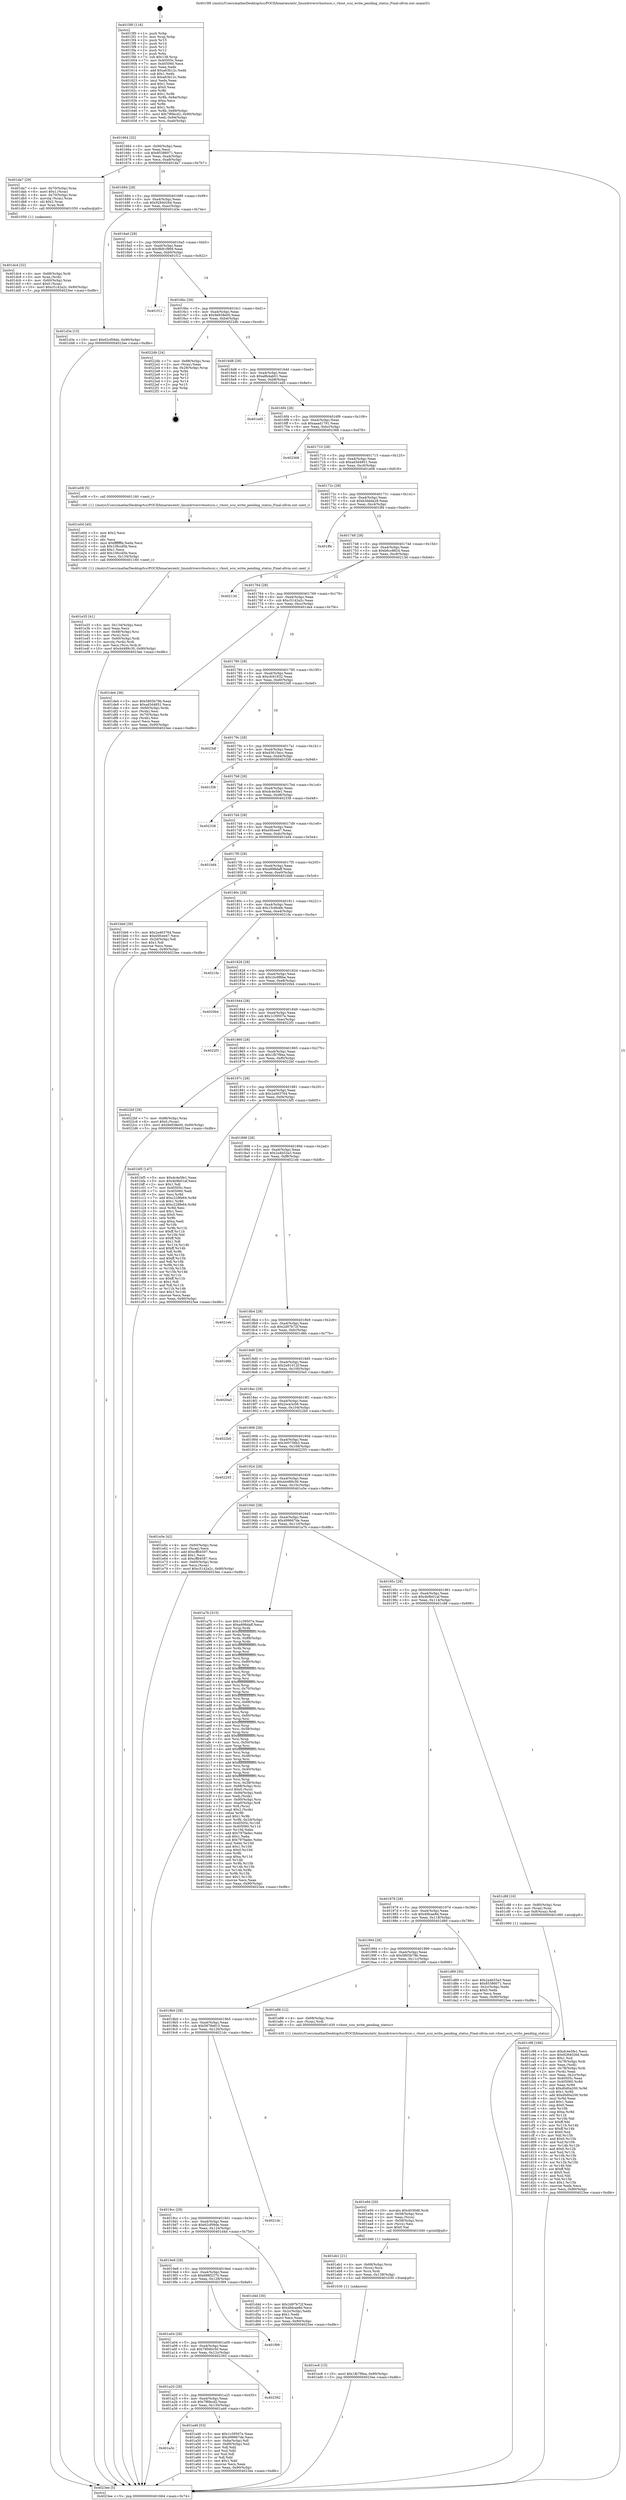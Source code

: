 digraph "0x4015f0" {
  label = "0x4015f0 (/mnt/c/Users/mathe/Desktop/tcc/POCII/binaries/extr_linuxdriversvhostscsi.c_vhost_scsi_write_pending_status_Final-ollvm.out::main(0))"
  labelloc = "t"
  node[shape=record]

  Entry [label="",width=0.3,height=0.3,shape=circle,fillcolor=black,style=filled]
  "0x401664" [label="{
     0x401664 [32]\l
     | [instrs]\l
     &nbsp;&nbsp;0x401664 \<+6\>: mov -0x90(%rbp),%eax\l
     &nbsp;&nbsp;0x40166a \<+2\>: mov %eax,%ecx\l
     &nbsp;&nbsp;0x40166c \<+6\>: sub $0x85386071,%ecx\l
     &nbsp;&nbsp;0x401672 \<+6\>: mov %eax,-0xa4(%rbp)\l
     &nbsp;&nbsp;0x401678 \<+6\>: mov %ecx,-0xa8(%rbp)\l
     &nbsp;&nbsp;0x40167e \<+6\>: je 0000000000401da7 \<main+0x7b7\>\l
  }"]
  "0x401da7" [label="{
     0x401da7 [29]\l
     | [instrs]\l
     &nbsp;&nbsp;0x401da7 \<+4\>: mov -0x70(%rbp),%rax\l
     &nbsp;&nbsp;0x401dab \<+6\>: movl $0x1,(%rax)\l
     &nbsp;&nbsp;0x401db1 \<+4\>: mov -0x70(%rbp),%rax\l
     &nbsp;&nbsp;0x401db5 \<+3\>: movslq (%rax),%rax\l
     &nbsp;&nbsp;0x401db8 \<+4\>: shl $0x2,%rax\l
     &nbsp;&nbsp;0x401dbc \<+3\>: mov %rax,%rdi\l
     &nbsp;&nbsp;0x401dbf \<+5\>: call 0000000000401050 \<malloc@plt\>\l
     | [calls]\l
     &nbsp;&nbsp;0x401050 \{1\} (unknown)\l
  }"]
  "0x401684" [label="{
     0x401684 [28]\l
     | [instrs]\l
     &nbsp;&nbsp;0x401684 \<+5\>: jmp 0000000000401689 \<main+0x99\>\l
     &nbsp;&nbsp;0x401689 \<+6\>: mov -0xa4(%rbp),%eax\l
     &nbsp;&nbsp;0x40168f \<+5\>: sub $0x9284026d,%eax\l
     &nbsp;&nbsp;0x401694 \<+6\>: mov %eax,-0xac(%rbp)\l
     &nbsp;&nbsp;0x40169a \<+6\>: je 0000000000401d3e \<main+0x74e\>\l
  }"]
  Exit [label="",width=0.3,height=0.3,shape=circle,fillcolor=black,style=filled,peripheries=2]
  "0x401d3e" [label="{
     0x401d3e [15]\l
     | [instrs]\l
     &nbsp;&nbsp;0x401d3e \<+10\>: movl $0x62cf09de,-0x90(%rbp)\l
     &nbsp;&nbsp;0x401d48 \<+5\>: jmp 00000000004023ee \<main+0xdfe\>\l
  }"]
  "0x4016a0" [label="{
     0x4016a0 [28]\l
     | [instrs]\l
     &nbsp;&nbsp;0x4016a0 \<+5\>: jmp 00000000004016a5 \<main+0xb5\>\l
     &nbsp;&nbsp;0x4016a5 \<+6\>: mov -0xa4(%rbp),%eax\l
     &nbsp;&nbsp;0x4016ab \<+5\>: sub $0x9b91f969,%eax\l
     &nbsp;&nbsp;0x4016b0 \<+6\>: mov %eax,-0xb0(%rbp)\l
     &nbsp;&nbsp;0x4016b6 \<+6\>: je 0000000000401f12 \<main+0x922\>\l
  }"]
  "0x401ec6" [label="{
     0x401ec6 [15]\l
     | [instrs]\l
     &nbsp;&nbsp;0x401ec6 \<+10\>: movl $0x1fb7f9ea,-0x90(%rbp)\l
     &nbsp;&nbsp;0x401ed0 \<+5\>: jmp 00000000004023ee \<main+0xdfe\>\l
  }"]
  "0x401f12" [label="{
     0x401f12\l
  }", style=dashed]
  "0x4016bc" [label="{
     0x4016bc [28]\l
     | [instrs]\l
     &nbsp;&nbsp;0x4016bc \<+5\>: jmp 00000000004016c1 \<main+0xd1\>\l
     &nbsp;&nbsp;0x4016c1 \<+6\>: mov -0xa4(%rbp),%eax\l
     &nbsp;&nbsp;0x4016c7 \<+5\>: sub $0x9e938e00,%eax\l
     &nbsp;&nbsp;0x4016cc \<+6\>: mov %eax,-0xb4(%rbp)\l
     &nbsp;&nbsp;0x4016d2 \<+6\>: je 00000000004022db \<main+0xceb\>\l
  }"]
  "0x401eb1" [label="{
     0x401eb1 [21]\l
     | [instrs]\l
     &nbsp;&nbsp;0x401eb1 \<+4\>: mov -0x68(%rbp),%rcx\l
     &nbsp;&nbsp;0x401eb5 \<+3\>: mov (%rcx),%rcx\l
     &nbsp;&nbsp;0x401eb8 \<+3\>: mov %rcx,%rdi\l
     &nbsp;&nbsp;0x401ebb \<+6\>: mov %eax,-0x138(%rbp)\l
     &nbsp;&nbsp;0x401ec1 \<+5\>: call 0000000000401030 \<free@plt\>\l
     | [calls]\l
     &nbsp;&nbsp;0x401030 \{1\} (unknown)\l
  }"]
  "0x4022db" [label="{
     0x4022db [24]\l
     | [instrs]\l
     &nbsp;&nbsp;0x4022db \<+7\>: mov -0x88(%rbp),%rax\l
     &nbsp;&nbsp;0x4022e2 \<+2\>: mov (%rax),%eax\l
     &nbsp;&nbsp;0x4022e4 \<+4\>: lea -0x28(%rbp),%rsp\l
     &nbsp;&nbsp;0x4022e8 \<+1\>: pop %rbx\l
     &nbsp;&nbsp;0x4022e9 \<+2\>: pop %r12\l
     &nbsp;&nbsp;0x4022eb \<+2\>: pop %r13\l
     &nbsp;&nbsp;0x4022ed \<+2\>: pop %r14\l
     &nbsp;&nbsp;0x4022ef \<+2\>: pop %r15\l
     &nbsp;&nbsp;0x4022f1 \<+1\>: pop %rbp\l
     &nbsp;&nbsp;0x4022f2 \<+1\>: ret\l
  }"]
  "0x4016d8" [label="{
     0x4016d8 [28]\l
     | [instrs]\l
     &nbsp;&nbsp;0x4016d8 \<+5\>: jmp 00000000004016dd \<main+0xed\>\l
     &nbsp;&nbsp;0x4016dd \<+6\>: mov -0xa4(%rbp),%eax\l
     &nbsp;&nbsp;0x4016e3 \<+5\>: sub $0xa8b4ab01,%eax\l
     &nbsp;&nbsp;0x4016e8 \<+6\>: mov %eax,-0xb8(%rbp)\l
     &nbsp;&nbsp;0x4016ee \<+6\>: je 0000000000401ed5 \<main+0x8e5\>\l
  }"]
  "0x401e94" [label="{
     0x401e94 [29]\l
     | [instrs]\l
     &nbsp;&nbsp;0x401e94 \<+10\>: movabs $0x4030d6,%rdi\l
     &nbsp;&nbsp;0x401e9e \<+4\>: mov -0x58(%rbp),%rcx\l
     &nbsp;&nbsp;0x401ea2 \<+2\>: mov %eax,(%rcx)\l
     &nbsp;&nbsp;0x401ea4 \<+4\>: mov -0x58(%rbp),%rcx\l
     &nbsp;&nbsp;0x401ea8 \<+2\>: mov (%rcx),%esi\l
     &nbsp;&nbsp;0x401eaa \<+2\>: mov $0x0,%al\l
     &nbsp;&nbsp;0x401eac \<+5\>: call 0000000000401040 \<printf@plt\>\l
     | [calls]\l
     &nbsp;&nbsp;0x401040 \{1\} (unknown)\l
  }"]
  "0x401ed5" [label="{
     0x401ed5\l
  }", style=dashed]
  "0x4016f4" [label="{
     0x4016f4 [28]\l
     | [instrs]\l
     &nbsp;&nbsp;0x4016f4 \<+5\>: jmp 00000000004016f9 \<main+0x109\>\l
     &nbsp;&nbsp;0x4016f9 \<+6\>: mov -0xa4(%rbp),%eax\l
     &nbsp;&nbsp;0x4016ff \<+5\>: sub $0xaaad1791,%eax\l
     &nbsp;&nbsp;0x401704 \<+6\>: mov %eax,-0xbc(%rbp)\l
     &nbsp;&nbsp;0x40170a \<+6\>: je 0000000000402368 \<main+0xd78\>\l
  }"]
  "0x401e35" [label="{
     0x401e35 [41]\l
     | [instrs]\l
     &nbsp;&nbsp;0x401e35 \<+6\>: mov -0x134(%rbp),%ecx\l
     &nbsp;&nbsp;0x401e3b \<+3\>: imul %eax,%ecx\l
     &nbsp;&nbsp;0x401e3e \<+4\>: mov -0x68(%rbp),%rsi\l
     &nbsp;&nbsp;0x401e42 \<+3\>: mov (%rsi),%rsi\l
     &nbsp;&nbsp;0x401e45 \<+4\>: mov -0x60(%rbp),%rdi\l
     &nbsp;&nbsp;0x401e49 \<+3\>: movslq (%rdi),%rdi\l
     &nbsp;&nbsp;0x401e4c \<+3\>: mov %ecx,(%rsi,%rdi,4)\l
     &nbsp;&nbsp;0x401e4f \<+10\>: movl $0x44489c30,-0x90(%rbp)\l
     &nbsp;&nbsp;0x401e59 \<+5\>: jmp 00000000004023ee \<main+0xdfe\>\l
  }"]
  "0x402368" [label="{
     0x402368\l
  }", style=dashed]
  "0x401710" [label="{
     0x401710 [28]\l
     | [instrs]\l
     &nbsp;&nbsp;0x401710 \<+5\>: jmp 0000000000401715 \<main+0x125\>\l
     &nbsp;&nbsp;0x401715 \<+6\>: mov -0xa4(%rbp),%eax\l
     &nbsp;&nbsp;0x40171b \<+5\>: sub $0xad3d4851,%eax\l
     &nbsp;&nbsp;0x401720 \<+6\>: mov %eax,-0xc0(%rbp)\l
     &nbsp;&nbsp;0x401726 \<+6\>: je 0000000000401e08 \<main+0x818\>\l
  }"]
  "0x401e0d" [label="{
     0x401e0d [40]\l
     | [instrs]\l
     &nbsp;&nbsp;0x401e0d \<+5\>: mov $0x2,%ecx\l
     &nbsp;&nbsp;0x401e12 \<+1\>: cltd\l
     &nbsp;&nbsp;0x401e13 \<+2\>: idiv %ecx\l
     &nbsp;&nbsp;0x401e15 \<+6\>: imul $0xfffffffe,%edx,%ecx\l
     &nbsp;&nbsp;0x401e1b \<+6\>: sub $0x10fccd5b,%ecx\l
     &nbsp;&nbsp;0x401e21 \<+3\>: add $0x1,%ecx\l
     &nbsp;&nbsp;0x401e24 \<+6\>: add $0x10fccd5b,%ecx\l
     &nbsp;&nbsp;0x401e2a \<+6\>: mov %ecx,-0x134(%rbp)\l
     &nbsp;&nbsp;0x401e30 \<+5\>: call 0000000000401160 \<next_i\>\l
     | [calls]\l
     &nbsp;&nbsp;0x401160 \{1\} (/mnt/c/Users/mathe/Desktop/tcc/POCII/binaries/extr_linuxdriversvhostscsi.c_vhost_scsi_write_pending_status_Final-ollvm.out::next_i)\l
  }"]
  "0x401e08" [label="{
     0x401e08 [5]\l
     | [instrs]\l
     &nbsp;&nbsp;0x401e08 \<+5\>: call 0000000000401160 \<next_i\>\l
     | [calls]\l
     &nbsp;&nbsp;0x401160 \{1\} (/mnt/c/Users/mathe/Desktop/tcc/POCII/binaries/extr_linuxdriversvhostscsi.c_vhost_scsi_write_pending_status_Final-ollvm.out::next_i)\l
  }"]
  "0x40172c" [label="{
     0x40172c [28]\l
     | [instrs]\l
     &nbsp;&nbsp;0x40172c \<+5\>: jmp 0000000000401731 \<main+0x141\>\l
     &nbsp;&nbsp;0x401731 \<+6\>: mov -0xa4(%rbp),%eax\l
     &nbsp;&nbsp;0x401737 \<+5\>: sub $0xb3ddda28,%eax\l
     &nbsp;&nbsp;0x40173c \<+6\>: mov %eax,-0xc4(%rbp)\l
     &nbsp;&nbsp;0x401742 \<+6\>: je 0000000000401ff4 \<main+0xa04\>\l
  }"]
  "0x401dc4" [label="{
     0x401dc4 [32]\l
     | [instrs]\l
     &nbsp;&nbsp;0x401dc4 \<+4\>: mov -0x68(%rbp),%rdi\l
     &nbsp;&nbsp;0x401dc8 \<+3\>: mov %rax,(%rdi)\l
     &nbsp;&nbsp;0x401dcb \<+4\>: mov -0x60(%rbp),%rax\l
     &nbsp;&nbsp;0x401dcf \<+6\>: movl $0x0,(%rax)\l
     &nbsp;&nbsp;0x401dd5 \<+10\>: movl $0xc5142a2c,-0x90(%rbp)\l
     &nbsp;&nbsp;0x401ddf \<+5\>: jmp 00000000004023ee \<main+0xdfe\>\l
  }"]
  "0x401ff4" [label="{
     0x401ff4\l
  }", style=dashed]
  "0x401748" [label="{
     0x401748 [28]\l
     | [instrs]\l
     &nbsp;&nbsp;0x401748 \<+5\>: jmp 000000000040174d \<main+0x15d\>\l
     &nbsp;&nbsp;0x40174d \<+6\>: mov -0xa4(%rbp),%eax\l
     &nbsp;&nbsp;0x401753 \<+5\>: sub $0xb6cc8824,%eax\l
     &nbsp;&nbsp;0x401758 \<+6\>: mov %eax,-0xc8(%rbp)\l
     &nbsp;&nbsp;0x40175e \<+6\>: je 000000000040213d \<main+0xb4d\>\l
  }"]
  "0x401c98" [label="{
     0x401c98 [166]\l
     | [instrs]\l
     &nbsp;&nbsp;0x401c98 \<+5\>: mov $0xdc4e5fe1,%ecx\l
     &nbsp;&nbsp;0x401c9d \<+5\>: mov $0x9284026d,%edx\l
     &nbsp;&nbsp;0x401ca2 \<+3\>: mov $0x1,%sil\l
     &nbsp;&nbsp;0x401ca5 \<+4\>: mov -0x78(%rbp),%rdi\l
     &nbsp;&nbsp;0x401ca9 \<+2\>: mov %eax,(%rdi)\l
     &nbsp;&nbsp;0x401cab \<+4\>: mov -0x78(%rbp),%rdi\l
     &nbsp;&nbsp;0x401caf \<+2\>: mov (%rdi),%eax\l
     &nbsp;&nbsp;0x401cb1 \<+3\>: mov %eax,-0x2c(%rbp)\l
     &nbsp;&nbsp;0x401cb4 \<+7\>: mov 0x40505c,%eax\l
     &nbsp;&nbsp;0x401cbb \<+8\>: mov 0x405060,%r8d\l
     &nbsp;&nbsp;0x401cc3 \<+3\>: mov %eax,%r9d\l
     &nbsp;&nbsp;0x401cc6 \<+7\>: sub $0xd0d0a200,%r9d\l
     &nbsp;&nbsp;0x401ccd \<+4\>: sub $0x1,%r9d\l
     &nbsp;&nbsp;0x401cd1 \<+7\>: add $0xd0d0a200,%r9d\l
     &nbsp;&nbsp;0x401cd8 \<+4\>: imul %r9d,%eax\l
     &nbsp;&nbsp;0x401cdc \<+3\>: and $0x1,%eax\l
     &nbsp;&nbsp;0x401cdf \<+3\>: cmp $0x0,%eax\l
     &nbsp;&nbsp;0x401ce2 \<+4\>: sete %r10b\l
     &nbsp;&nbsp;0x401ce6 \<+4\>: cmp $0xa,%r8d\l
     &nbsp;&nbsp;0x401cea \<+4\>: setl %r11b\l
     &nbsp;&nbsp;0x401cee \<+3\>: mov %r10b,%bl\l
     &nbsp;&nbsp;0x401cf1 \<+3\>: xor $0xff,%bl\l
     &nbsp;&nbsp;0x401cf4 \<+3\>: mov %r11b,%r14b\l
     &nbsp;&nbsp;0x401cf7 \<+4\>: xor $0xff,%r14b\l
     &nbsp;&nbsp;0x401cfb \<+4\>: xor $0x0,%sil\l
     &nbsp;&nbsp;0x401cff \<+3\>: mov %bl,%r15b\l
     &nbsp;&nbsp;0x401d02 \<+4\>: and $0x0,%r15b\l
     &nbsp;&nbsp;0x401d06 \<+3\>: and %sil,%r10b\l
     &nbsp;&nbsp;0x401d09 \<+3\>: mov %r14b,%r12b\l
     &nbsp;&nbsp;0x401d0c \<+4\>: and $0x0,%r12b\l
     &nbsp;&nbsp;0x401d10 \<+3\>: and %sil,%r11b\l
     &nbsp;&nbsp;0x401d13 \<+3\>: or %r10b,%r15b\l
     &nbsp;&nbsp;0x401d16 \<+3\>: or %r11b,%r12b\l
     &nbsp;&nbsp;0x401d19 \<+3\>: xor %r12b,%r15b\l
     &nbsp;&nbsp;0x401d1c \<+3\>: or %r14b,%bl\l
     &nbsp;&nbsp;0x401d1f \<+3\>: xor $0xff,%bl\l
     &nbsp;&nbsp;0x401d22 \<+4\>: or $0x0,%sil\l
     &nbsp;&nbsp;0x401d26 \<+3\>: and %sil,%bl\l
     &nbsp;&nbsp;0x401d29 \<+3\>: or %bl,%r15b\l
     &nbsp;&nbsp;0x401d2c \<+4\>: test $0x1,%r15b\l
     &nbsp;&nbsp;0x401d30 \<+3\>: cmovne %edx,%ecx\l
     &nbsp;&nbsp;0x401d33 \<+6\>: mov %ecx,-0x90(%rbp)\l
     &nbsp;&nbsp;0x401d39 \<+5\>: jmp 00000000004023ee \<main+0xdfe\>\l
  }"]
  "0x40213d" [label="{
     0x40213d\l
  }", style=dashed]
  "0x401764" [label="{
     0x401764 [28]\l
     | [instrs]\l
     &nbsp;&nbsp;0x401764 \<+5\>: jmp 0000000000401769 \<main+0x179\>\l
     &nbsp;&nbsp;0x401769 \<+6\>: mov -0xa4(%rbp),%eax\l
     &nbsp;&nbsp;0x40176f \<+5\>: sub $0xc5142a2c,%eax\l
     &nbsp;&nbsp;0x401774 \<+6\>: mov %eax,-0xcc(%rbp)\l
     &nbsp;&nbsp;0x40177a \<+6\>: je 0000000000401de4 \<main+0x7f4\>\l
  }"]
  "0x4015f0" [label="{
     0x4015f0 [116]\l
     | [instrs]\l
     &nbsp;&nbsp;0x4015f0 \<+1\>: push %rbp\l
     &nbsp;&nbsp;0x4015f1 \<+3\>: mov %rsp,%rbp\l
     &nbsp;&nbsp;0x4015f4 \<+2\>: push %r15\l
     &nbsp;&nbsp;0x4015f6 \<+2\>: push %r14\l
     &nbsp;&nbsp;0x4015f8 \<+2\>: push %r13\l
     &nbsp;&nbsp;0x4015fa \<+2\>: push %r12\l
     &nbsp;&nbsp;0x4015fc \<+1\>: push %rbx\l
     &nbsp;&nbsp;0x4015fd \<+7\>: sub $0x138,%rsp\l
     &nbsp;&nbsp;0x401604 \<+7\>: mov 0x40505c,%eax\l
     &nbsp;&nbsp;0x40160b \<+7\>: mov 0x405060,%ecx\l
     &nbsp;&nbsp;0x401612 \<+2\>: mov %eax,%edx\l
     &nbsp;&nbsp;0x401614 \<+6\>: add $0xa63b12c,%edx\l
     &nbsp;&nbsp;0x40161a \<+3\>: sub $0x1,%edx\l
     &nbsp;&nbsp;0x40161d \<+6\>: sub $0xa63b12c,%edx\l
     &nbsp;&nbsp;0x401623 \<+3\>: imul %edx,%eax\l
     &nbsp;&nbsp;0x401626 \<+3\>: and $0x1,%eax\l
     &nbsp;&nbsp;0x401629 \<+3\>: cmp $0x0,%eax\l
     &nbsp;&nbsp;0x40162c \<+4\>: sete %r8b\l
     &nbsp;&nbsp;0x401630 \<+4\>: and $0x1,%r8b\l
     &nbsp;&nbsp;0x401634 \<+7\>: mov %r8b,-0x8a(%rbp)\l
     &nbsp;&nbsp;0x40163b \<+3\>: cmp $0xa,%ecx\l
     &nbsp;&nbsp;0x40163e \<+4\>: setl %r8b\l
     &nbsp;&nbsp;0x401642 \<+4\>: and $0x1,%r8b\l
     &nbsp;&nbsp;0x401646 \<+7\>: mov %r8b,-0x89(%rbp)\l
     &nbsp;&nbsp;0x40164d \<+10\>: movl $0x7f6fecd2,-0x90(%rbp)\l
     &nbsp;&nbsp;0x401657 \<+6\>: mov %edi,-0x94(%rbp)\l
     &nbsp;&nbsp;0x40165d \<+7\>: mov %rsi,-0xa0(%rbp)\l
  }"]
  "0x401de4" [label="{
     0x401de4 [36]\l
     | [instrs]\l
     &nbsp;&nbsp;0x401de4 \<+5\>: mov $0x5805b79b,%eax\l
     &nbsp;&nbsp;0x401de9 \<+5\>: mov $0xad3d4851,%ecx\l
     &nbsp;&nbsp;0x401dee \<+4\>: mov -0x60(%rbp),%rdx\l
     &nbsp;&nbsp;0x401df2 \<+2\>: mov (%rdx),%esi\l
     &nbsp;&nbsp;0x401df4 \<+4\>: mov -0x70(%rbp),%rdx\l
     &nbsp;&nbsp;0x401df8 \<+2\>: cmp (%rdx),%esi\l
     &nbsp;&nbsp;0x401dfa \<+3\>: cmovl %ecx,%eax\l
     &nbsp;&nbsp;0x401dfd \<+6\>: mov %eax,-0x90(%rbp)\l
     &nbsp;&nbsp;0x401e03 \<+5\>: jmp 00000000004023ee \<main+0xdfe\>\l
  }"]
  "0x401780" [label="{
     0x401780 [28]\l
     | [instrs]\l
     &nbsp;&nbsp;0x401780 \<+5\>: jmp 0000000000401785 \<main+0x195\>\l
     &nbsp;&nbsp;0x401785 \<+6\>: mov -0xa4(%rbp),%eax\l
     &nbsp;&nbsp;0x40178b \<+5\>: sub $0xcfc61932,%eax\l
     &nbsp;&nbsp;0x401790 \<+6\>: mov %eax,-0xd0(%rbp)\l
     &nbsp;&nbsp;0x401796 \<+6\>: je 00000000004023df \<main+0xdef\>\l
  }"]
  "0x4023ee" [label="{
     0x4023ee [5]\l
     | [instrs]\l
     &nbsp;&nbsp;0x4023ee \<+5\>: jmp 0000000000401664 \<main+0x74\>\l
  }"]
  "0x4023df" [label="{
     0x4023df\l
  }", style=dashed]
  "0x40179c" [label="{
     0x40179c [28]\l
     | [instrs]\l
     &nbsp;&nbsp;0x40179c \<+5\>: jmp 00000000004017a1 \<main+0x1b1\>\l
     &nbsp;&nbsp;0x4017a1 \<+6\>: mov -0xa4(%rbp),%eax\l
     &nbsp;&nbsp;0x4017a7 \<+5\>: sub $0xd3615ecc,%eax\l
     &nbsp;&nbsp;0x4017ac \<+6\>: mov %eax,-0xd4(%rbp)\l
     &nbsp;&nbsp;0x4017b2 \<+6\>: je 0000000000401f36 \<main+0x946\>\l
  }"]
  "0x401a3c" [label="{
     0x401a3c\l
  }", style=dashed]
  "0x401f36" [label="{
     0x401f36\l
  }", style=dashed]
  "0x4017b8" [label="{
     0x4017b8 [28]\l
     | [instrs]\l
     &nbsp;&nbsp;0x4017b8 \<+5\>: jmp 00000000004017bd \<main+0x1cd\>\l
     &nbsp;&nbsp;0x4017bd \<+6\>: mov -0xa4(%rbp),%eax\l
     &nbsp;&nbsp;0x4017c3 \<+5\>: sub $0xdc4e5fe1,%eax\l
     &nbsp;&nbsp;0x4017c8 \<+6\>: mov %eax,-0xd8(%rbp)\l
     &nbsp;&nbsp;0x4017ce \<+6\>: je 0000000000402338 \<main+0xd48\>\l
  }"]
  "0x401a46" [label="{
     0x401a46 [53]\l
     | [instrs]\l
     &nbsp;&nbsp;0x401a46 \<+5\>: mov $0x1c39507e,%eax\l
     &nbsp;&nbsp;0x401a4b \<+5\>: mov $0x499667de,%ecx\l
     &nbsp;&nbsp;0x401a50 \<+6\>: mov -0x8a(%rbp),%dl\l
     &nbsp;&nbsp;0x401a56 \<+7\>: mov -0x89(%rbp),%sil\l
     &nbsp;&nbsp;0x401a5d \<+3\>: mov %dl,%dil\l
     &nbsp;&nbsp;0x401a60 \<+3\>: and %sil,%dil\l
     &nbsp;&nbsp;0x401a63 \<+3\>: xor %sil,%dl\l
     &nbsp;&nbsp;0x401a66 \<+3\>: or %dl,%dil\l
     &nbsp;&nbsp;0x401a69 \<+4\>: test $0x1,%dil\l
     &nbsp;&nbsp;0x401a6d \<+3\>: cmovne %ecx,%eax\l
     &nbsp;&nbsp;0x401a70 \<+6\>: mov %eax,-0x90(%rbp)\l
     &nbsp;&nbsp;0x401a76 \<+5\>: jmp 00000000004023ee \<main+0xdfe\>\l
  }"]
  "0x402338" [label="{
     0x402338\l
  }", style=dashed]
  "0x4017d4" [label="{
     0x4017d4 [28]\l
     | [instrs]\l
     &nbsp;&nbsp;0x4017d4 \<+5\>: jmp 00000000004017d9 \<main+0x1e9\>\l
     &nbsp;&nbsp;0x4017d9 \<+6\>: mov -0xa4(%rbp),%eax\l
     &nbsp;&nbsp;0x4017df \<+5\>: sub $0xe5fcee47,%eax\l
     &nbsp;&nbsp;0x4017e4 \<+6\>: mov %eax,-0xdc(%rbp)\l
     &nbsp;&nbsp;0x4017ea \<+6\>: je 0000000000401bd4 \<main+0x5e4\>\l
  }"]
  "0x401a20" [label="{
     0x401a20 [28]\l
     | [instrs]\l
     &nbsp;&nbsp;0x401a20 \<+5\>: jmp 0000000000401a25 \<main+0x435\>\l
     &nbsp;&nbsp;0x401a25 \<+6\>: mov -0xa4(%rbp),%eax\l
     &nbsp;&nbsp;0x401a2b \<+5\>: sub $0x7f6fecd2,%eax\l
     &nbsp;&nbsp;0x401a30 \<+6\>: mov %eax,-0x130(%rbp)\l
     &nbsp;&nbsp;0x401a36 \<+6\>: je 0000000000401a46 \<main+0x456\>\l
  }"]
  "0x401bd4" [label="{
     0x401bd4\l
  }", style=dashed]
  "0x4017f0" [label="{
     0x4017f0 [28]\l
     | [instrs]\l
     &nbsp;&nbsp;0x4017f0 \<+5\>: jmp 00000000004017f5 \<main+0x205\>\l
     &nbsp;&nbsp;0x4017f5 \<+6\>: mov -0xa4(%rbp),%eax\l
     &nbsp;&nbsp;0x4017fb \<+5\>: sub $0xe898daff,%eax\l
     &nbsp;&nbsp;0x401800 \<+6\>: mov %eax,-0xe0(%rbp)\l
     &nbsp;&nbsp;0x401806 \<+6\>: je 0000000000401bb6 \<main+0x5c6\>\l
  }"]
  "0x402392" [label="{
     0x402392\l
  }", style=dashed]
  "0x401bb6" [label="{
     0x401bb6 [30]\l
     | [instrs]\l
     &nbsp;&nbsp;0x401bb6 \<+5\>: mov $0x2a463764,%eax\l
     &nbsp;&nbsp;0x401bbb \<+5\>: mov $0xe5fcee47,%ecx\l
     &nbsp;&nbsp;0x401bc0 \<+3\>: mov -0x2d(%rbp),%dl\l
     &nbsp;&nbsp;0x401bc3 \<+3\>: test $0x1,%dl\l
     &nbsp;&nbsp;0x401bc6 \<+3\>: cmovne %ecx,%eax\l
     &nbsp;&nbsp;0x401bc9 \<+6\>: mov %eax,-0x90(%rbp)\l
     &nbsp;&nbsp;0x401bcf \<+5\>: jmp 00000000004023ee \<main+0xdfe\>\l
  }"]
  "0x40180c" [label="{
     0x40180c [28]\l
     | [instrs]\l
     &nbsp;&nbsp;0x40180c \<+5\>: jmp 0000000000401811 \<main+0x221\>\l
     &nbsp;&nbsp;0x401811 \<+6\>: mov -0xa4(%rbp),%eax\l
     &nbsp;&nbsp;0x401817 \<+5\>: sub $0x15c6b4fe,%eax\l
     &nbsp;&nbsp;0x40181c \<+6\>: mov %eax,-0xe4(%rbp)\l
     &nbsp;&nbsp;0x401822 \<+6\>: je 00000000004021fa \<main+0xc0a\>\l
  }"]
  "0x401a04" [label="{
     0x401a04 [28]\l
     | [instrs]\l
     &nbsp;&nbsp;0x401a04 \<+5\>: jmp 0000000000401a09 \<main+0x419\>\l
     &nbsp;&nbsp;0x401a09 \<+6\>: mov -0xa4(%rbp),%eax\l
     &nbsp;&nbsp;0x401a0f \<+5\>: sub $0x790d0c50,%eax\l
     &nbsp;&nbsp;0x401a14 \<+6\>: mov %eax,-0x12c(%rbp)\l
     &nbsp;&nbsp;0x401a1a \<+6\>: je 0000000000402392 \<main+0xda2\>\l
  }"]
  "0x4021fa" [label="{
     0x4021fa\l
  }", style=dashed]
  "0x401828" [label="{
     0x401828 [28]\l
     | [instrs]\l
     &nbsp;&nbsp;0x401828 \<+5\>: jmp 000000000040182d \<main+0x23d\>\l
     &nbsp;&nbsp;0x40182d \<+6\>: mov -0xa4(%rbp),%eax\l
     &nbsp;&nbsp;0x401833 \<+5\>: sub $0x1bc9f6be,%eax\l
     &nbsp;&nbsp;0x401838 \<+6\>: mov %eax,-0xe8(%rbp)\l
     &nbsp;&nbsp;0x40183e \<+6\>: je 00000000004020b4 \<main+0xac4\>\l
  }"]
  "0x401f99" [label="{
     0x401f99\l
  }", style=dashed]
  "0x4020b4" [label="{
     0x4020b4\l
  }", style=dashed]
  "0x401844" [label="{
     0x401844 [28]\l
     | [instrs]\l
     &nbsp;&nbsp;0x401844 \<+5\>: jmp 0000000000401849 \<main+0x259\>\l
     &nbsp;&nbsp;0x401849 \<+6\>: mov -0xa4(%rbp),%eax\l
     &nbsp;&nbsp;0x40184f \<+5\>: sub $0x1c39507e,%eax\l
     &nbsp;&nbsp;0x401854 \<+6\>: mov %eax,-0xec(%rbp)\l
     &nbsp;&nbsp;0x40185a \<+6\>: je 00000000004022f3 \<main+0xd03\>\l
  }"]
  "0x4019e8" [label="{
     0x4019e8 [28]\l
     | [instrs]\l
     &nbsp;&nbsp;0x4019e8 \<+5\>: jmp 00000000004019ed \<main+0x3fd\>\l
     &nbsp;&nbsp;0x4019ed \<+6\>: mov -0xa4(%rbp),%eax\l
     &nbsp;&nbsp;0x4019f3 \<+5\>: sub $0x688f2370,%eax\l
     &nbsp;&nbsp;0x4019f8 \<+6\>: mov %eax,-0x128(%rbp)\l
     &nbsp;&nbsp;0x4019fe \<+6\>: je 0000000000401f99 \<main+0x9a9\>\l
  }"]
  "0x4022f3" [label="{
     0x4022f3\l
  }", style=dashed]
  "0x401860" [label="{
     0x401860 [28]\l
     | [instrs]\l
     &nbsp;&nbsp;0x401860 \<+5\>: jmp 0000000000401865 \<main+0x275\>\l
     &nbsp;&nbsp;0x401865 \<+6\>: mov -0xa4(%rbp),%eax\l
     &nbsp;&nbsp;0x40186b \<+5\>: sub $0x1fb7f9ea,%eax\l
     &nbsp;&nbsp;0x401870 \<+6\>: mov %eax,-0xf0(%rbp)\l
     &nbsp;&nbsp;0x401876 \<+6\>: je 00000000004022bf \<main+0xccf\>\l
  }"]
  "0x401d4d" [label="{
     0x401d4d [30]\l
     | [instrs]\l
     &nbsp;&nbsp;0x401d4d \<+5\>: mov $0x2d97b72f,%eax\l
     &nbsp;&nbsp;0x401d52 \<+5\>: mov $0x4fdcae8d,%ecx\l
     &nbsp;&nbsp;0x401d57 \<+3\>: mov -0x2c(%rbp),%edx\l
     &nbsp;&nbsp;0x401d5a \<+3\>: cmp $0x1,%edx\l
     &nbsp;&nbsp;0x401d5d \<+3\>: cmovl %ecx,%eax\l
     &nbsp;&nbsp;0x401d60 \<+6\>: mov %eax,-0x90(%rbp)\l
     &nbsp;&nbsp;0x401d66 \<+5\>: jmp 00000000004023ee \<main+0xdfe\>\l
  }"]
  "0x4022bf" [label="{
     0x4022bf [28]\l
     | [instrs]\l
     &nbsp;&nbsp;0x4022bf \<+7\>: mov -0x88(%rbp),%rax\l
     &nbsp;&nbsp;0x4022c6 \<+6\>: movl $0x0,(%rax)\l
     &nbsp;&nbsp;0x4022cc \<+10\>: movl $0x9e938e00,-0x90(%rbp)\l
     &nbsp;&nbsp;0x4022d6 \<+5\>: jmp 00000000004023ee \<main+0xdfe\>\l
  }"]
  "0x40187c" [label="{
     0x40187c [28]\l
     | [instrs]\l
     &nbsp;&nbsp;0x40187c \<+5\>: jmp 0000000000401881 \<main+0x291\>\l
     &nbsp;&nbsp;0x401881 \<+6\>: mov -0xa4(%rbp),%eax\l
     &nbsp;&nbsp;0x401887 \<+5\>: sub $0x2a463764,%eax\l
     &nbsp;&nbsp;0x40188c \<+6\>: mov %eax,-0xf4(%rbp)\l
     &nbsp;&nbsp;0x401892 \<+6\>: je 0000000000401bf5 \<main+0x605\>\l
  }"]
  "0x4019cc" [label="{
     0x4019cc [28]\l
     | [instrs]\l
     &nbsp;&nbsp;0x4019cc \<+5\>: jmp 00000000004019d1 \<main+0x3e1\>\l
     &nbsp;&nbsp;0x4019d1 \<+6\>: mov -0xa4(%rbp),%eax\l
     &nbsp;&nbsp;0x4019d7 \<+5\>: sub $0x62cf09de,%eax\l
     &nbsp;&nbsp;0x4019dc \<+6\>: mov %eax,-0x124(%rbp)\l
     &nbsp;&nbsp;0x4019e2 \<+6\>: je 0000000000401d4d \<main+0x75d\>\l
  }"]
  "0x401bf5" [label="{
     0x401bf5 [147]\l
     | [instrs]\l
     &nbsp;&nbsp;0x401bf5 \<+5\>: mov $0xdc4e5fe1,%eax\l
     &nbsp;&nbsp;0x401bfa \<+5\>: mov $0x4b9b01af,%ecx\l
     &nbsp;&nbsp;0x401bff \<+2\>: mov $0x1,%dl\l
     &nbsp;&nbsp;0x401c01 \<+7\>: mov 0x40505c,%esi\l
     &nbsp;&nbsp;0x401c08 \<+7\>: mov 0x405060,%edi\l
     &nbsp;&nbsp;0x401c0f \<+3\>: mov %esi,%r8d\l
     &nbsp;&nbsp;0x401c12 \<+7\>: add $0xc228fe64,%r8d\l
     &nbsp;&nbsp;0x401c19 \<+4\>: sub $0x1,%r8d\l
     &nbsp;&nbsp;0x401c1d \<+7\>: sub $0xc228fe64,%r8d\l
     &nbsp;&nbsp;0x401c24 \<+4\>: imul %r8d,%esi\l
     &nbsp;&nbsp;0x401c28 \<+3\>: and $0x1,%esi\l
     &nbsp;&nbsp;0x401c2b \<+3\>: cmp $0x0,%esi\l
     &nbsp;&nbsp;0x401c2e \<+4\>: sete %r9b\l
     &nbsp;&nbsp;0x401c32 \<+3\>: cmp $0xa,%edi\l
     &nbsp;&nbsp;0x401c35 \<+4\>: setl %r10b\l
     &nbsp;&nbsp;0x401c39 \<+3\>: mov %r9b,%r11b\l
     &nbsp;&nbsp;0x401c3c \<+4\>: xor $0xff,%r11b\l
     &nbsp;&nbsp;0x401c40 \<+3\>: mov %r10b,%bl\l
     &nbsp;&nbsp;0x401c43 \<+3\>: xor $0xff,%bl\l
     &nbsp;&nbsp;0x401c46 \<+3\>: xor $0x1,%dl\l
     &nbsp;&nbsp;0x401c49 \<+3\>: mov %r11b,%r14b\l
     &nbsp;&nbsp;0x401c4c \<+4\>: and $0xff,%r14b\l
     &nbsp;&nbsp;0x401c50 \<+3\>: and %dl,%r9b\l
     &nbsp;&nbsp;0x401c53 \<+3\>: mov %bl,%r15b\l
     &nbsp;&nbsp;0x401c56 \<+4\>: and $0xff,%r15b\l
     &nbsp;&nbsp;0x401c5a \<+3\>: and %dl,%r10b\l
     &nbsp;&nbsp;0x401c5d \<+3\>: or %r9b,%r14b\l
     &nbsp;&nbsp;0x401c60 \<+3\>: or %r10b,%r15b\l
     &nbsp;&nbsp;0x401c63 \<+3\>: xor %r15b,%r14b\l
     &nbsp;&nbsp;0x401c66 \<+3\>: or %bl,%r11b\l
     &nbsp;&nbsp;0x401c69 \<+4\>: xor $0xff,%r11b\l
     &nbsp;&nbsp;0x401c6d \<+3\>: or $0x1,%dl\l
     &nbsp;&nbsp;0x401c70 \<+3\>: and %dl,%r11b\l
     &nbsp;&nbsp;0x401c73 \<+3\>: or %r11b,%r14b\l
     &nbsp;&nbsp;0x401c76 \<+4\>: test $0x1,%r14b\l
     &nbsp;&nbsp;0x401c7a \<+3\>: cmovne %ecx,%eax\l
     &nbsp;&nbsp;0x401c7d \<+6\>: mov %eax,-0x90(%rbp)\l
     &nbsp;&nbsp;0x401c83 \<+5\>: jmp 00000000004023ee \<main+0xdfe\>\l
  }"]
  "0x401898" [label="{
     0x401898 [28]\l
     | [instrs]\l
     &nbsp;&nbsp;0x401898 \<+5\>: jmp 000000000040189d \<main+0x2ad\>\l
     &nbsp;&nbsp;0x40189d \<+6\>: mov -0xa4(%rbp),%eax\l
     &nbsp;&nbsp;0x4018a3 \<+5\>: sub $0x2a4b53a3,%eax\l
     &nbsp;&nbsp;0x4018a8 \<+6\>: mov %eax,-0xf8(%rbp)\l
     &nbsp;&nbsp;0x4018ae \<+6\>: je 00000000004021eb \<main+0xbfb\>\l
  }"]
  "0x4021dc" [label="{
     0x4021dc\l
  }", style=dashed]
  "0x4021eb" [label="{
     0x4021eb\l
  }", style=dashed]
  "0x4018b4" [label="{
     0x4018b4 [28]\l
     | [instrs]\l
     &nbsp;&nbsp;0x4018b4 \<+5\>: jmp 00000000004018b9 \<main+0x2c9\>\l
     &nbsp;&nbsp;0x4018b9 \<+6\>: mov -0xa4(%rbp),%eax\l
     &nbsp;&nbsp;0x4018bf \<+5\>: sub $0x2d97b72f,%eax\l
     &nbsp;&nbsp;0x4018c4 \<+6\>: mov %eax,-0xfc(%rbp)\l
     &nbsp;&nbsp;0x4018ca \<+6\>: je 0000000000401d6b \<main+0x77b\>\l
  }"]
  "0x4019b0" [label="{
     0x4019b0 [28]\l
     | [instrs]\l
     &nbsp;&nbsp;0x4019b0 \<+5\>: jmp 00000000004019b5 \<main+0x3c5\>\l
     &nbsp;&nbsp;0x4019b5 \<+6\>: mov -0xa4(%rbp),%eax\l
     &nbsp;&nbsp;0x4019bb \<+5\>: sub $0x5878e815,%eax\l
     &nbsp;&nbsp;0x4019c0 \<+6\>: mov %eax,-0x120(%rbp)\l
     &nbsp;&nbsp;0x4019c6 \<+6\>: je 00000000004021dc \<main+0xbec\>\l
  }"]
  "0x401d6b" [label="{
     0x401d6b\l
  }", style=dashed]
  "0x4018d0" [label="{
     0x4018d0 [28]\l
     | [instrs]\l
     &nbsp;&nbsp;0x4018d0 \<+5\>: jmp 00000000004018d5 \<main+0x2e5\>\l
     &nbsp;&nbsp;0x4018d5 \<+6\>: mov -0xa4(%rbp),%eax\l
     &nbsp;&nbsp;0x4018db \<+5\>: sub $0x2e91012f,%eax\l
     &nbsp;&nbsp;0x4018e0 \<+6\>: mov %eax,-0x100(%rbp)\l
     &nbsp;&nbsp;0x4018e6 \<+6\>: je 00000000004020a5 \<main+0xab5\>\l
  }"]
  "0x401e88" [label="{
     0x401e88 [12]\l
     | [instrs]\l
     &nbsp;&nbsp;0x401e88 \<+4\>: mov -0x68(%rbp),%rax\l
     &nbsp;&nbsp;0x401e8c \<+3\>: mov (%rax),%rdi\l
     &nbsp;&nbsp;0x401e8f \<+5\>: call 0000000000401430 \<vhost_scsi_write_pending_status\>\l
     | [calls]\l
     &nbsp;&nbsp;0x401430 \{1\} (/mnt/c/Users/mathe/Desktop/tcc/POCII/binaries/extr_linuxdriversvhostscsi.c_vhost_scsi_write_pending_status_Final-ollvm.out::vhost_scsi_write_pending_status)\l
  }"]
  "0x4020a5" [label="{
     0x4020a5\l
  }", style=dashed]
  "0x4018ec" [label="{
     0x4018ec [28]\l
     | [instrs]\l
     &nbsp;&nbsp;0x4018ec \<+5\>: jmp 00000000004018f1 \<main+0x301\>\l
     &nbsp;&nbsp;0x4018f1 \<+6\>: mov -0xa4(%rbp),%eax\l
     &nbsp;&nbsp;0x4018f7 \<+5\>: sub $0x2ece3c06,%eax\l
     &nbsp;&nbsp;0x4018fc \<+6\>: mov %eax,-0x104(%rbp)\l
     &nbsp;&nbsp;0x401902 \<+6\>: je 00000000004022b0 \<main+0xcc0\>\l
  }"]
  "0x401994" [label="{
     0x401994 [28]\l
     | [instrs]\l
     &nbsp;&nbsp;0x401994 \<+5\>: jmp 0000000000401999 \<main+0x3a9\>\l
     &nbsp;&nbsp;0x401999 \<+6\>: mov -0xa4(%rbp),%eax\l
     &nbsp;&nbsp;0x40199f \<+5\>: sub $0x5805b79b,%eax\l
     &nbsp;&nbsp;0x4019a4 \<+6\>: mov %eax,-0x11c(%rbp)\l
     &nbsp;&nbsp;0x4019aa \<+6\>: je 0000000000401e88 \<main+0x898\>\l
  }"]
  "0x4022b0" [label="{
     0x4022b0\l
  }", style=dashed]
  "0x401908" [label="{
     0x401908 [28]\l
     | [instrs]\l
     &nbsp;&nbsp;0x401908 \<+5\>: jmp 000000000040190d \<main+0x31d\>\l
     &nbsp;&nbsp;0x40190d \<+6\>: mov -0xa4(%rbp),%eax\l
     &nbsp;&nbsp;0x401913 \<+5\>: sub $0x300756b3,%eax\l
     &nbsp;&nbsp;0x401918 \<+6\>: mov %eax,-0x108(%rbp)\l
     &nbsp;&nbsp;0x40191e \<+6\>: je 0000000000402255 \<main+0xc65\>\l
  }"]
  "0x401d89" [label="{
     0x401d89 [30]\l
     | [instrs]\l
     &nbsp;&nbsp;0x401d89 \<+5\>: mov $0x2a4b53a3,%eax\l
     &nbsp;&nbsp;0x401d8e \<+5\>: mov $0x85386071,%ecx\l
     &nbsp;&nbsp;0x401d93 \<+3\>: mov -0x2c(%rbp),%edx\l
     &nbsp;&nbsp;0x401d96 \<+3\>: cmp $0x0,%edx\l
     &nbsp;&nbsp;0x401d99 \<+3\>: cmove %ecx,%eax\l
     &nbsp;&nbsp;0x401d9c \<+6\>: mov %eax,-0x90(%rbp)\l
     &nbsp;&nbsp;0x401da2 \<+5\>: jmp 00000000004023ee \<main+0xdfe\>\l
  }"]
  "0x402255" [label="{
     0x402255\l
  }", style=dashed]
  "0x401924" [label="{
     0x401924 [28]\l
     | [instrs]\l
     &nbsp;&nbsp;0x401924 \<+5\>: jmp 0000000000401929 \<main+0x339\>\l
     &nbsp;&nbsp;0x401929 \<+6\>: mov -0xa4(%rbp),%eax\l
     &nbsp;&nbsp;0x40192f \<+5\>: sub $0x44489c30,%eax\l
     &nbsp;&nbsp;0x401934 \<+6\>: mov %eax,-0x10c(%rbp)\l
     &nbsp;&nbsp;0x40193a \<+6\>: je 0000000000401e5e \<main+0x86e\>\l
  }"]
  "0x401978" [label="{
     0x401978 [28]\l
     | [instrs]\l
     &nbsp;&nbsp;0x401978 \<+5\>: jmp 000000000040197d \<main+0x38d\>\l
     &nbsp;&nbsp;0x40197d \<+6\>: mov -0xa4(%rbp),%eax\l
     &nbsp;&nbsp;0x401983 \<+5\>: sub $0x4fdcae8d,%eax\l
     &nbsp;&nbsp;0x401988 \<+6\>: mov %eax,-0x118(%rbp)\l
     &nbsp;&nbsp;0x40198e \<+6\>: je 0000000000401d89 \<main+0x799\>\l
  }"]
  "0x401e5e" [label="{
     0x401e5e [42]\l
     | [instrs]\l
     &nbsp;&nbsp;0x401e5e \<+4\>: mov -0x60(%rbp),%rax\l
     &nbsp;&nbsp;0x401e62 \<+2\>: mov (%rax),%ecx\l
     &nbsp;&nbsp;0x401e64 \<+6\>: add $0xcffb4597,%ecx\l
     &nbsp;&nbsp;0x401e6a \<+3\>: add $0x1,%ecx\l
     &nbsp;&nbsp;0x401e6d \<+6\>: sub $0xcffb4597,%ecx\l
     &nbsp;&nbsp;0x401e73 \<+4\>: mov -0x60(%rbp),%rax\l
     &nbsp;&nbsp;0x401e77 \<+2\>: mov %ecx,(%rax)\l
     &nbsp;&nbsp;0x401e79 \<+10\>: movl $0xc5142a2c,-0x90(%rbp)\l
     &nbsp;&nbsp;0x401e83 \<+5\>: jmp 00000000004023ee \<main+0xdfe\>\l
  }"]
  "0x401940" [label="{
     0x401940 [28]\l
     | [instrs]\l
     &nbsp;&nbsp;0x401940 \<+5\>: jmp 0000000000401945 \<main+0x355\>\l
     &nbsp;&nbsp;0x401945 \<+6\>: mov -0xa4(%rbp),%eax\l
     &nbsp;&nbsp;0x40194b \<+5\>: sub $0x499667de,%eax\l
     &nbsp;&nbsp;0x401950 \<+6\>: mov %eax,-0x110(%rbp)\l
     &nbsp;&nbsp;0x401956 \<+6\>: je 0000000000401a7b \<main+0x48b\>\l
  }"]
  "0x401c88" [label="{
     0x401c88 [16]\l
     | [instrs]\l
     &nbsp;&nbsp;0x401c88 \<+4\>: mov -0x80(%rbp),%rax\l
     &nbsp;&nbsp;0x401c8c \<+3\>: mov (%rax),%rax\l
     &nbsp;&nbsp;0x401c8f \<+4\>: mov 0x8(%rax),%rdi\l
     &nbsp;&nbsp;0x401c93 \<+5\>: call 0000000000401060 \<atoi@plt\>\l
     | [calls]\l
     &nbsp;&nbsp;0x401060 \{1\} (unknown)\l
  }"]
  "0x401a7b" [label="{
     0x401a7b [315]\l
     | [instrs]\l
     &nbsp;&nbsp;0x401a7b \<+5\>: mov $0x1c39507e,%eax\l
     &nbsp;&nbsp;0x401a80 \<+5\>: mov $0xe898daff,%ecx\l
     &nbsp;&nbsp;0x401a85 \<+3\>: mov %rsp,%rdx\l
     &nbsp;&nbsp;0x401a88 \<+4\>: add $0xfffffffffffffff0,%rdx\l
     &nbsp;&nbsp;0x401a8c \<+3\>: mov %rdx,%rsp\l
     &nbsp;&nbsp;0x401a8f \<+7\>: mov %rdx,-0x88(%rbp)\l
     &nbsp;&nbsp;0x401a96 \<+3\>: mov %rsp,%rdx\l
     &nbsp;&nbsp;0x401a99 \<+4\>: add $0xfffffffffffffff0,%rdx\l
     &nbsp;&nbsp;0x401a9d \<+3\>: mov %rdx,%rsp\l
     &nbsp;&nbsp;0x401aa0 \<+3\>: mov %rsp,%rsi\l
     &nbsp;&nbsp;0x401aa3 \<+4\>: add $0xfffffffffffffff0,%rsi\l
     &nbsp;&nbsp;0x401aa7 \<+3\>: mov %rsi,%rsp\l
     &nbsp;&nbsp;0x401aaa \<+4\>: mov %rsi,-0x80(%rbp)\l
     &nbsp;&nbsp;0x401aae \<+3\>: mov %rsp,%rsi\l
     &nbsp;&nbsp;0x401ab1 \<+4\>: add $0xfffffffffffffff0,%rsi\l
     &nbsp;&nbsp;0x401ab5 \<+3\>: mov %rsi,%rsp\l
     &nbsp;&nbsp;0x401ab8 \<+4\>: mov %rsi,-0x78(%rbp)\l
     &nbsp;&nbsp;0x401abc \<+3\>: mov %rsp,%rsi\l
     &nbsp;&nbsp;0x401abf \<+4\>: add $0xfffffffffffffff0,%rsi\l
     &nbsp;&nbsp;0x401ac3 \<+3\>: mov %rsi,%rsp\l
     &nbsp;&nbsp;0x401ac6 \<+4\>: mov %rsi,-0x70(%rbp)\l
     &nbsp;&nbsp;0x401aca \<+3\>: mov %rsp,%rsi\l
     &nbsp;&nbsp;0x401acd \<+4\>: add $0xfffffffffffffff0,%rsi\l
     &nbsp;&nbsp;0x401ad1 \<+3\>: mov %rsi,%rsp\l
     &nbsp;&nbsp;0x401ad4 \<+4\>: mov %rsi,-0x68(%rbp)\l
     &nbsp;&nbsp;0x401ad8 \<+3\>: mov %rsp,%rsi\l
     &nbsp;&nbsp;0x401adb \<+4\>: add $0xfffffffffffffff0,%rsi\l
     &nbsp;&nbsp;0x401adf \<+3\>: mov %rsi,%rsp\l
     &nbsp;&nbsp;0x401ae2 \<+4\>: mov %rsi,-0x60(%rbp)\l
     &nbsp;&nbsp;0x401ae6 \<+3\>: mov %rsp,%rsi\l
     &nbsp;&nbsp;0x401ae9 \<+4\>: add $0xfffffffffffffff0,%rsi\l
     &nbsp;&nbsp;0x401aed \<+3\>: mov %rsi,%rsp\l
     &nbsp;&nbsp;0x401af0 \<+4\>: mov %rsi,-0x58(%rbp)\l
     &nbsp;&nbsp;0x401af4 \<+3\>: mov %rsp,%rsi\l
     &nbsp;&nbsp;0x401af7 \<+4\>: add $0xfffffffffffffff0,%rsi\l
     &nbsp;&nbsp;0x401afb \<+3\>: mov %rsi,%rsp\l
     &nbsp;&nbsp;0x401afe \<+4\>: mov %rsi,-0x50(%rbp)\l
     &nbsp;&nbsp;0x401b02 \<+3\>: mov %rsp,%rsi\l
     &nbsp;&nbsp;0x401b05 \<+4\>: add $0xfffffffffffffff0,%rsi\l
     &nbsp;&nbsp;0x401b09 \<+3\>: mov %rsi,%rsp\l
     &nbsp;&nbsp;0x401b0c \<+4\>: mov %rsi,-0x48(%rbp)\l
     &nbsp;&nbsp;0x401b10 \<+3\>: mov %rsp,%rsi\l
     &nbsp;&nbsp;0x401b13 \<+4\>: add $0xfffffffffffffff0,%rsi\l
     &nbsp;&nbsp;0x401b17 \<+3\>: mov %rsi,%rsp\l
     &nbsp;&nbsp;0x401b1a \<+4\>: mov %rsi,-0x40(%rbp)\l
     &nbsp;&nbsp;0x401b1e \<+3\>: mov %rsp,%rsi\l
     &nbsp;&nbsp;0x401b21 \<+4\>: add $0xfffffffffffffff0,%rsi\l
     &nbsp;&nbsp;0x401b25 \<+3\>: mov %rsi,%rsp\l
     &nbsp;&nbsp;0x401b28 \<+4\>: mov %rsi,-0x38(%rbp)\l
     &nbsp;&nbsp;0x401b2c \<+7\>: mov -0x88(%rbp),%rsi\l
     &nbsp;&nbsp;0x401b33 \<+6\>: movl $0x0,(%rsi)\l
     &nbsp;&nbsp;0x401b39 \<+6\>: mov -0x94(%rbp),%edi\l
     &nbsp;&nbsp;0x401b3f \<+2\>: mov %edi,(%rdx)\l
     &nbsp;&nbsp;0x401b41 \<+4\>: mov -0x80(%rbp),%rsi\l
     &nbsp;&nbsp;0x401b45 \<+7\>: mov -0xa0(%rbp),%r8\l
     &nbsp;&nbsp;0x401b4c \<+3\>: mov %r8,(%rsi)\l
     &nbsp;&nbsp;0x401b4f \<+3\>: cmpl $0x2,(%rdx)\l
     &nbsp;&nbsp;0x401b52 \<+4\>: setne %r9b\l
     &nbsp;&nbsp;0x401b56 \<+4\>: and $0x1,%r9b\l
     &nbsp;&nbsp;0x401b5a \<+4\>: mov %r9b,-0x2d(%rbp)\l
     &nbsp;&nbsp;0x401b5e \<+8\>: mov 0x40505c,%r10d\l
     &nbsp;&nbsp;0x401b66 \<+8\>: mov 0x405060,%r11d\l
     &nbsp;&nbsp;0x401b6e \<+3\>: mov %r10d,%ebx\l
     &nbsp;&nbsp;0x401b71 \<+6\>: add $0x797fadec,%ebx\l
     &nbsp;&nbsp;0x401b77 \<+3\>: sub $0x1,%ebx\l
     &nbsp;&nbsp;0x401b7a \<+6\>: sub $0x797fadec,%ebx\l
     &nbsp;&nbsp;0x401b80 \<+4\>: imul %ebx,%r10d\l
     &nbsp;&nbsp;0x401b84 \<+4\>: and $0x1,%r10d\l
     &nbsp;&nbsp;0x401b88 \<+4\>: cmp $0x0,%r10d\l
     &nbsp;&nbsp;0x401b8c \<+4\>: sete %r9b\l
     &nbsp;&nbsp;0x401b90 \<+4\>: cmp $0xa,%r11d\l
     &nbsp;&nbsp;0x401b94 \<+4\>: setl %r14b\l
     &nbsp;&nbsp;0x401b98 \<+3\>: mov %r9b,%r15b\l
     &nbsp;&nbsp;0x401b9b \<+3\>: and %r14b,%r15b\l
     &nbsp;&nbsp;0x401b9e \<+3\>: xor %r14b,%r9b\l
     &nbsp;&nbsp;0x401ba1 \<+3\>: or %r9b,%r15b\l
     &nbsp;&nbsp;0x401ba4 \<+4\>: test $0x1,%r15b\l
     &nbsp;&nbsp;0x401ba8 \<+3\>: cmovne %ecx,%eax\l
     &nbsp;&nbsp;0x401bab \<+6\>: mov %eax,-0x90(%rbp)\l
     &nbsp;&nbsp;0x401bb1 \<+5\>: jmp 00000000004023ee \<main+0xdfe\>\l
  }"]
  "0x40195c" [label="{
     0x40195c [28]\l
     | [instrs]\l
     &nbsp;&nbsp;0x40195c \<+5\>: jmp 0000000000401961 \<main+0x371\>\l
     &nbsp;&nbsp;0x401961 \<+6\>: mov -0xa4(%rbp),%eax\l
     &nbsp;&nbsp;0x401967 \<+5\>: sub $0x4b9b01af,%eax\l
     &nbsp;&nbsp;0x40196c \<+6\>: mov %eax,-0x114(%rbp)\l
     &nbsp;&nbsp;0x401972 \<+6\>: je 0000000000401c88 \<main+0x698\>\l
  }"]
  Entry -> "0x4015f0" [label=" 1"]
  "0x401664" -> "0x401da7" [label=" 1"]
  "0x401664" -> "0x401684" [label=" 15"]
  "0x4022db" -> Exit [label=" 1"]
  "0x401684" -> "0x401d3e" [label=" 1"]
  "0x401684" -> "0x4016a0" [label=" 14"]
  "0x4022bf" -> "0x4023ee" [label=" 1"]
  "0x4016a0" -> "0x401f12" [label=" 0"]
  "0x4016a0" -> "0x4016bc" [label=" 14"]
  "0x401ec6" -> "0x4023ee" [label=" 1"]
  "0x4016bc" -> "0x4022db" [label=" 1"]
  "0x4016bc" -> "0x4016d8" [label=" 13"]
  "0x401eb1" -> "0x401ec6" [label=" 1"]
  "0x4016d8" -> "0x401ed5" [label=" 0"]
  "0x4016d8" -> "0x4016f4" [label=" 13"]
  "0x401e94" -> "0x401eb1" [label=" 1"]
  "0x4016f4" -> "0x402368" [label=" 0"]
  "0x4016f4" -> "0x401710" [label=" 13"]
  "0x401e88" -> "0x401e94" [label=" 1"]
  "0x401710" -> "0x401e08" [label=" 1"]
  "0x401710" -> "0x40172c" [label=" 12"]
  "0x401e5e" -> "0x4023ee" [label=" 1"]
  "0x40172c" -> "0x401ff4" [label=" 0"]
  "0x40172c" -> "0x401748" [label=" 12"]
  "0x401e35" -> "0x4023ee" [label=" 1"]
  "0x401748" -> "0x40213d" [label=" 0"]
  "0x401748" -> "0x401764" [label=" 12"]
  "0x401e0d" -> "0x401e35" [label=" 1"]
  "0x401764" -> "0x401de4" [label=" 2"]
  "0x401764" -> "0x401780" [label=" 10"]
  "0x401de4" -> "0x4023ee" [label=" 2"]
  "0x401780" -> "0x4023df" [label=" 0"]
  "0x401780" -> "0x40179c" [label=" 10"]
  "0x401dc4" -> "0x4023ee" [label=" 1"]
  "0x40179c" -> "0x401f36" [label=" 0"]
  "0x40179c" -> "0x4017b8" [label=" 10"]
  "0x401da7" -> "0x401dc4" [label=" 1"]
  "0x4017b8" -> "0x402338" [label=" 0"]
  "0x4017b8" -> "0x4017d4" [label=" 10"]
  "0x401d89" -> "0x4023ee" [label=" 1"]
  "0x4017d4" -> "0x401bd4" [label=" 0"]
  "0x4017d4" -> "0x4017f0" [label=" 10"]
  "0x401d3e" -> "0x4023ee" [label=" 1"]
  "0x4017f0" -> "0x401bb6" [label=" 1"]
  "0x4017f0" -> "0x40180c" [label=" 9"]
  "0x401c98" -> "0x4023ee" [label=" 1"]
  "0x40180c" -> "0x4021fa" [label=" 0"]
  "0x40180c" -> "0x401828" [label=" 9"]
  "0x401bf5" -> "0x4023ee" [label=" 1"]
  "0x401828" -> "0x4020b4" [label=" 0"]
  "0x401828" -> "0x401844" [label=" 9"]
  "0x401bb6" -> "0x4023ee" [label=" 1"]
  "0x401844" -> "0x4022f3" [label=" 0"]
  "0x401844" -> "0x401860" [label=" 9"]
  "0x401e08" -> "0x401e0d" [label=" 1"]
  "0x401860" -> "0x4022bf" [label=" 1"]
  "0x401860" -> "0x40187c" [label=" 8"]
  "0x4023ee" -> "0x401664" [label=" 15"]
  "0x40187c" -> "0x401bf5" [label=" 1"]
  "0x40187c" -> "0x401898" [label=" 7"]
  "0x401a46" -> "0x4023ee" [label=" 1"]
  "0x401898" -> "0x4021eb" [label=" 0"]
  "0x401898" -> "0x4018b4" [label=" 7"]
  "0x401a20" -> "0x401a3c" [label=" 0"]
  "0x4018b4" -> "0x401d6b" [label=" 0"]
  "0x4018b4" -> "0x4018d0" [label=" 7"]
  "0x401d4d" -> "0x4023ee" [label=" 1"]
  "0x4018d0" -> "0x4020a5" [label=" 0"]
  "0x4018d0" -> "0x4018ec" [label=" 7"]
  "0x401a04" -> "0x401a20" [label=" 1"]
  "0x4018ec" -> "0x4022b0" [label=" 0"]
  "0x4018ec" -> "0x401908" [label=" 7"]
  "0x401c88" -> "0x401c98" [label=" 1"]
  "0x401908" -> "0x402255" [label=" 0"]
  "0x401908" -> "0x401924" [label=" 7"]
  "0x4019e8" -> "0x401a04" [label=" 1"]
  "0x401924" -> "0x401e5e" [label=" 1"]
  "0x401924" -> "0x401940" [label=" 6"]
  "0x401a7b" -> "0x4023ee" [label=" 1"]
  "0x401940" -> "0x401a7b" [label=" 1"]
  "0x401940" -> "0x40195c" [label=" 5"]
  "0x4019cc" -> "0x4019e8" [label=" 1"]
  "0x40195c" -> "0x401c88" [label=" 1"]
  "0x40195c" -> "0x401978" [label=" 4"]
  "0x4019e8" -> "0x401f99" [label=" 0"]
  "0x401978" -> "0x401d89" [label=" 1"]
  "0x401978" -> "0x401994" [label=" 3"]
  "0x401a04" -> "0x402392" [label=" 0"]
  "0x401994" -> "0x401e88" [label=" 1"]
  "0x401994" -> "0x4019b0" [label=" 2"]
  "0x401a20" -> "0x401a46" [label=" 1"]
  "0x4019b0" -> "0x4021dc" [label=" 0"]
  "0x4019b0" -> "0x4019cc" [label=" 2"]
  "0x4015f0" -> "0x401664" [label=" 1"]
  "0x4019cc" -> "0x401d4d" [label=" 1"]
}
